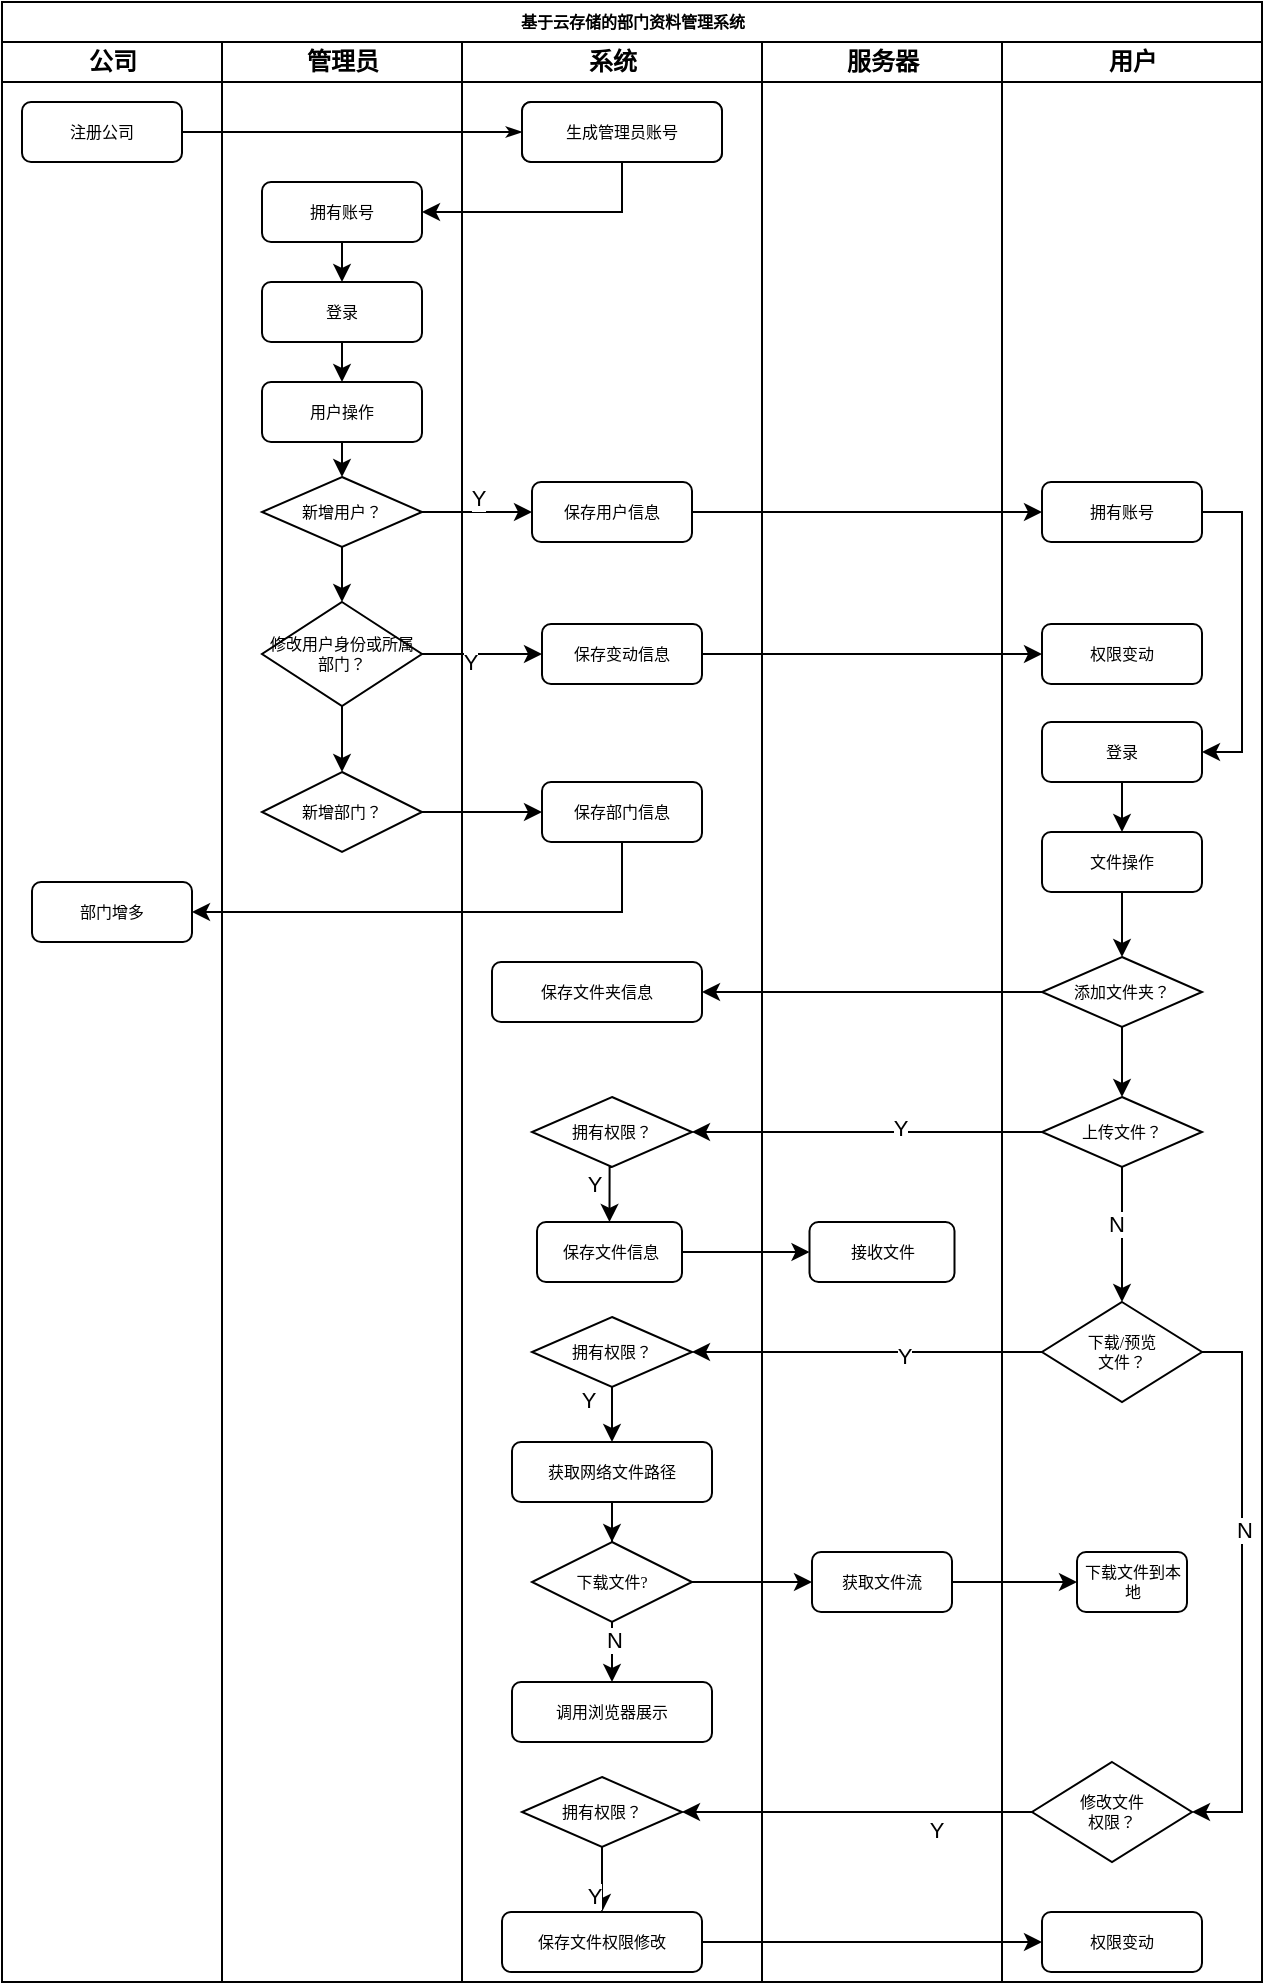 <mxfile version="17.4.3" type="github">
  <diagram id="MwH7AxF10co7rePG-p0v" name="Page-1">
    <mxGraphModel dx="1108" dy="482" grid="1" gridSize="10" guides="1" tooltips="1" connect="1" arrows="1" fold="1" page="1" pageScale="1" pageWidth="827" pageHeight="1169" math="0" shadow="0">
      <root>
        <mxCell id="0" />
        <mxCell id="1" parent="0" />
        <mxCell id="QhMjh_QUyzYKgV88yiCY-1" value="基于云存储的部门资料管理系统" style="swimlane;html=1;childLayout=stackLayout;startSize=20;rounded=0;shadow=0;labelBackgroundColor=none;strokeWidth=1;fontFamily=Verdana;fontSize=8;align=center;" vertex="1" parent="1">
          <mxGeometry x="70" y="40" width="630" height="990" as="geometry" />
        </mxCell>
        <mxCell id="QhMjh_QUyzYKgV88yiCY-2" value="公司" style="swimlane;html=1;startSize=20;" vertex="1" parent="QhMjh_QUyzYKgV88yiCY-1">
          <mxGeometry y="20" width="110" height="970" as="geometry" />
        </mxCell>
        <mxCell id="QhMjh_QUyzYKgV88yiCY-3" value="注册公司" style="rounded=1;whiteSpace=wrap;html=1;shadow=0;labelBackgroundColor=none;strokeWidth=1;fontFamily=Verdana;fontSize=8;align=center;" vertex="1" parent="QhMjh_QUyzYKgV88yiCY-2">
          <mxGeometry x="10" y="30" width="80" height="30" as="geometry" />
        </mxCell>
        <mxCell id="QhMjh_QUyzYKgV88yiCY-4" value="部门增多" style="rounded=1;whiteSpace=wrap;html=1;shadow=0;labelBackgroundColor=none;strokeWidth=1;fontFamily=Verdana;fontSize=8;align=center;" vertex="1" parent="QhMjh_QUyzYKgV88yiCY-2">
          <mxGeometry x="15" y="420" width="80" height="30" as="geometry" />
        </mxCell>
        <mxCell id="QhMjh_QUyzYKgV88yiCY-5" style="edgeStyle=orthogonalEdgeStyle;rounded=1;html=1;labelBackgroundColor=none;startArrow=none;startFill=0;startSize=5;endArrow=classicThin;endFill=1;endSize=5;jettySize=auto;orthogonalLoop=1;strokeWidth=1;fontFamily=Verdana;fontSize=8" edge="1" parent="QhMjh_QUyzYKgV88yiCY-1" source="QhMjh_QUyzYKgV88yiCY-3" target="QhMjh_QUyzYKgV88yiCY-22">
          <mxGeometry relative="1" as="geometry" />
        </mxCell>
        <mxCell id="QhMjh_QUyzYKgV88yiCY-6" value="管理员" style="swimlane;html=1;startSize=20;" vertex="1" parent="QhMjh_QUyzYKgV88yiCY-1">
          <mxGeometry x="110" y="20" width="120" height="970" as="geometry" />
        </mxCell>
        <mxCell id="QhMjh_QUyzYKgV88yiCY-7" style="edgeStyle=orthogonalEdgeStyle;rounded=0;orthogonalLoop=1;jettySize=auto;html=1;exitX=0.5;exitY=1;exitDx=0;exitDy=0;entryX=0.5;entryY=0;entryDx=0;entryDy=0;" edge="1" parent="QhMjh_QUyzYKgV88yiCY-6" source="QhMjh_QUyzYKgV88yiCY-8" target="QhMjh_QUyzYKgV88yiCY-12">
          <mxGeometry relative="1" as="geometry" />
        </mxCell>
        <mxCell id="QhMjh_QUyzYKgV88yiCY-8" value="拥有账号" style="rounded=1;whiteSpace=wrap;html=1;shadow=0;labelBackgroundColor=none;strokeWidth=1;fontFamily=Verdana;fontSize=8;align=center;" vertex="1" parent="QhMjh_QUyzYKgV88yiCY-6">
          <mxGeometry x="20" y="70" width="80" height="30" as="geometry" />
        </mxCell>
        <mxCell id="QhMjh_QUyzYKgV88yiCY-9" style="edgeStyle=orthogonalEdgeStyle;rounded=0;orthogonalLoop=1;jettySize=auto;html=1;exitX=0.5;exitY=1;exitDx=0;exitDy=0;entryX=0.5;entryY=0;entryDx=0;entryDy=0;" edge="1" parent="QhMjh_QUyzYKgV88yiCY-6" source="QhMjh_QUyzYKgV88yiCY-10" target="QhMjh_QUyzYKgV88yiCY-14">
          <mxGeometry relative="1" as="geometry" />
        </mxCell>
        <mxCell id="QhMjh_QUyzYKgV88yiCY-10" value="用户操作" style="rounded=1;whiteSpace=wrap;html=1;shadow=0;labelBackgroundColor=none;strokeWidth=1;fontFamily=Verdana;fontSize=8;align=center;" vertex="1" parent="QhMjh_QUyzYKgV88yiCY-6">
          <mxGeometry x="20" y="170" width="80" height="30" as="geometry" />
        </mxCell>
        <mxCell id="QhMjh_QUyzYKgV88yiCY-11" style="edgeStyle=orthogonalEdgeStyle;rounded=0;orthogonalLoop=1;jettySize=auto;html=1;exitX=0.5;exitY=1;exitDx=0;exitDy=0;entryX=0.5;entryY=0;entryDx=0;entryDy=0;" edge="1" parent="QhMjh_QUyzYKgV88yiCY-6" source="QhMjh_QUyzYKgV88yiCY-12" target="QhMjh_QUyzYKgV88yiCY-10">
          <mxGeometry relative="1" as="geometry" />
        </mxCell>
        <mxCell id="QhMjh_QUyzYKgV88yiCY-12" value="登录" style="rounded=1;whiteSpace=wrap;html=1;shadow=0;labelBackgroundColor=none;strokeWidth=1;fontFamily=Verdana;fontSize=8;align=center;" vertex="1" parent="QhMjh_QUyzYKgV88yiCY-6">
          <mxGeometry x="20" y="120" width="80" height="30" as="geometry" />
        </mxCell>
        <mxCell id="QhMjh_QUyzYKgV88yiCY-13" style="edgeStyle=orthogonalEdgeStyle;rounded=0;orthogonalLoop=1;jettySize=auto;html=1;exitX=0.5;exitY=1;exitDx=0;exitDy=0;entryX=0.5;entryY=0;entryDx=0;entryDy=0;" edge="1" parent="QhMjh_QUyzYKgV88yiCY-6" source="QhMjh_QUyzYKgV88yiCY-14" target="QhMjh_QUyzYKgV88yiCY-16">
          <mxGeometry relative="1" as="geometry" />
        </mxCell>
        <mxCell id="QhMjh_QUyzYKgV88yiCY-14" value="新增用户？" style="rhombus;whiteSpace=wrap;html=1;rounded=0;shadow=0;labelBackgroundColor=none;strokeWidth=1;fontFamily=Verdana;fontSize=8;align=center;" vertex="1" parent="QhMjh_QUyzYKgV88yiCY-6">
          <mxGeometry x="20" y="217.5" width="80" height="35" as="geometry" />
        </mxCell>
        <mxCell id="QhMjh_QUyzYKgV88yiCY-15" style="edgeStyle=orthogonalEdgeStyle;rounded=0;orthogonalLoop=1;jettySize=auto;html=1;" edge="1" parent="QhMjh_QUyzYKgV88yiCY-6" source="QhMjh_QUyzYKgV88yiCY-16" target="QhMjh_QUyzYKgV88yiCY-17">
          <mxGeometry relative="1" as="geometry" />
        </mxCell>
        <mxCell id="QhMjh_QUyzYKgV88yiCY-16" value="修改用户身份或所属部门？" style="rhombus;whiteSpace=wrap;html=1;rounded=0;shadow=0;labelBackgroundColor=none;strokeWidth=1;fontFamily=Verdana;fontSize=8;align=center;" vertex="1" parent="QhMjh_QUyzYKgV88yiCY-6">
          <mxGeometry x="20" y="280" width="80" height="52" as="geometry" />
        </mxCell>
        <mxCell id="QhMjh_QUyzYKgV88yiCY-17" value="新增部门？" style="rhombus;whiteSpace=wrap;html=1;rounded=0;shadow=0;labelBackgroundColor=none;strokeWidth=1;fontFamily=Verdana;fontSize=8;align=center;" vertex="1" parent="QhMjh_QUyzYKgV88yiCY-6">
          <mxGeometry x="20" y="365" width="80" height="40" as="geometry" />
        </mxCell>
        <mxCell id="QhMjh_QUyzYKgV88yiCY-18" style="edgeStyle=orthogonalEdgeStyle;rounded=0;orthogonalLoop=1;jettySize=auto;html=1;entryX=0;entryY=0.5;entryDx=0;entryDy=0;exitX=1;exitY=0.5;exitDx=0;exitDy=0;" edge="1" parent="QhMjh_QUyzYKgV88yiCY-1" source="QhMjh_QUyzYKgV88yiCY-16" target="QhMjh_QUyzYKgV88yiCY-34">
          <mxGeometry relative="1" as="geometry">
            <mxPoint x="210" y="305" as="sourcePoint" />
          </mxGeometry>
        </mxCell>
        <mxCell id="QhMjh_QUyzYKgV88yiCY-19" style="edgeStyle=orthogonalEdgeStyle;rounded=0;orthogonalLoop=1;jettySize=auto;html=1;entryX=0;entryY=0.5;entryDx=0;entryDy=0;" edge="1" parent="QhMjh_QUyzYKgV88yiCY-1" source="QhMjh_QUyzYKgV88yiCY-34" target="QhMjh_QUyzYKgV88yiCY-58">
          <mxGeometry relative="1" as="geometry">
            <mxPoint x="690" y="275" as="targetPoint" />
          </mxGeometry>
        </mxCell>
        <mxCell id="QhMjh_QUyzYKgV88yiCY-20" style="edgeStyle=orthogonalEdgeStyle;rounded=0;orthogonalLoop=1;jettySize=auto;html=1;exitX=1;exitY=0.5;exitDx=0;exitDy=0;" edge="1" parent="QhMjh_QUyzYKgV88yiCY-1" source="QhMjh_QUyzYKgV88yiCY-14" target="QhMjh_QUyzYKgV88yiCY-33">
          <mxGeometry relative="1" as="geometry" />
        </mxCell>
        <mxCell id="QhMjh_QUyzYKgV88yiCY-21" value="系统" style="swimlane;html=1;startSize=20;" vertex="1" parent="QhMjh_QUyzYKgV88yiCY-1">
          <mxGeometry x="230" y="20" width="150" height="970" as="geometry" />
        </mxCell>
        <mxCell id="QhMjh_QUyzYKgV88yiCY-22" value="生成管理员账号" style="rounded=1;whiteSpace=wrap;html=1;shadow=0;labelBackgroundColor=none;strokeWidth=1;fontFamily=Verdana;fontSize=8;align=center;" vertex="1" parent="QhMjh_QUyzYKgV88yiCY-21">
          <mxGeometry x="30" y="30" width="100" height="30" as="geometry" />
        </mxCell>
        <mxCell id="QhMjh_QUyzYKgV88yiCY-23" value="系统" style="swimlane;html=1;startSize=20;" vertex="1" parent="QhMjh_QUyzYKgV88yiCY-21">
          <mxGeometry width="150" height="970" as="geometry" />
        </mxCell>
        <mxCell id="QhMjh_QUyzYKgV88yiCY-24" value="生成管理员账号" style="rounded=1;whiteSpace=wrap;html=1;shadow=0;labelBackgroundColor=none;strokeWidth=1;fontFamily=Verdana;fontSize=8;align=center;" vertex="1" parent="QhMjh_QUyzYKgV88yiCY-23">
          <mxGeometry x="30" y="30" width="100" height="30" as="geometry" />
        </mxCell>
        <mxCell id="QhMjh_QUyzYKgV88yiCY-25" style="edgeStyle=orthogonalEdgeStyle;rounded=0;orthogonalLoop=1;jettySize=auto;html=1;entryX=0.5;entryY=0;entryDx=0;entryDy=0;" edge="1" parent="QhMjh_QUyzYKgV88yiCY-23" target="QhMjh_QUyzYKgV88yiCY-27">
          <mxGeometry relative="1" as="geometry">
            <mxPoint x="75" y="787.5" as="sourcePoint" />
          </mxGeometry>
        </mxCell>
        <mxCell id="QhMjh_QUyzYKgV88yiCY-26" value="N" style="edgeLabel;html=1;align=center;verticalAlign=middle;resizable=0;points=[];" vertex="1" connectable="0" parent="QhMjh_QUyzYKgV88yiCY-25">
          <mxGeometry x="-0.309" y="1" relative="1" as="geometry">
            <mxPoint as="offset" />
          </mxGeometry>
        </mxCell>
        <mxCell id="QhMjh_QUyzYKgV88yiCY-27" value="调用浏览器展示" style="rounded=1;whiteSpace=wrap;html=1;shadow=0;labelBackgroundColor=none;strokeWidth=1;fontFamily=Verdana;fontSize=8;align=center;" vertex="1" parent="QhMjh_QUyzYKgV88yiCY-23">
          <mxGeometry x="25" y="820" width="100" height="30" as="geometry" />
        </mxCell>
        <mxCell id="QhMjh_QUyzYKgV88yiCY-28" value="保存文件权限修改" style="rounded=1;whiteSpace=wrap;html=1;shadow=0;labelBackgroundColor=none;strokeWidth=1;fontFamily=Verdana;fontSize=8;align=center;" vertex="1" parent="QhMjh_QUyzYKgV88yiCY-23">
          <mxGeometry x="20" y="935" width="100" height="30" as="geometry" />
        </mxCell>
        <mxCell id="QhMjh_QUyzYKgV88yiCY-29" value="保存文件夹信息" style="rounded=1;whiteSpace=wrap;html=1;shadow=0;labelBackgroundColor=none;strokeWidth=1;fontFamily=Verdana;fontSize=8;align=center;" vertex="1" parent="QhMjh_QUyzYKgV88yiCY-23">
          <mxGeometry x="15" y="460" width="105" height="30" as="geometry" />
        </mxCell>
        <mxCell id="QhMjh_QUyzYKgV88yiCY-30" value="获取网络文件路径" style="rounded=1;whiteSpace=wrap;html=1;shadow=0;labelBackgroundColor=none;strokeWidth=1;fontFamily=Verdana;fontSize=8;align=center;" vertex="1" parent="QhMjh_QUyzYKgV88yiCY-23">
          <mxGeometry x="25" y="700" width="100" height="30" as="geometry" />
        </mxCell>
        <mxCell id="QhMjh_QUyzYKgV88yiCY-31" value="下载文件?" style="rhombus;whiteSpace=wrap;html=1;rounded=0;shadow=0;labelBackgroundColor=none;strokeWidth=1;fontFamily=Verdana;fontSize=8;align=center;" vertex="1" parent="QhMjh_QUyzYKgV88yiCY-23">
          <mxGeometry x="35" y="750" width="80" height="40" as="geometry" />
        </mxCell>
        <mxCell id="QhMjh_QUyzYKgV88yiCY-32" style="edgeStyle=orthogonalEdgeStyle;rounded=0;orthogonalLoop=1;jettySize=auto;html=1;" edge="1" parent="QhMjh_QUyzYKgV88yiCY-23" source="QhMjh_QUyzYKgV88yiCY-30" target="QhMjh_QUyzYKgV88yiCY-31">
          <mxGeometry relative="1" as="geometry" />
        </mxCell>
        <mxCell id="QhMjh_QUyzYKgV88yiCY-33" value="保存用户信息" style="rounded=1;whiteSpace=wrap;html=1;shadow=0;labelBackgroundColor=none;strokeWidth=1;fontFamily=Verdana;fontSize=8;align=center;" vertex="1" parent="QhMjh_QUyzYKgV88yiCY-23">
          <mxGeometry x="35" y="220" width="80" height="30" as="geometry" />
        </mxCell>
        <mxCell id="QhMjh_QUyzYKgV88yiCY-34" value="保存变动信息" style="rounded=1;whiteSpace=wrap;html=1;shadow=0;labelBackgroundColor=none;strokeWidth=1;fontFamily=Verdana;fontSize=8;align=center;" vertex="1" parent="QhMjh_QUyzYKgV88yiCY-23">
          <mxGeometry x="40" y="291" width="80" height="30" as="geometry" />
        </mxCell>
        <mxCell id="QhMjh_QUyzYKgV88yiCY-35" value="保存部门信息" style="rounded=1;whiteSpace=wrap;html=1;shadow=0;labelBackgroundColor=none;strokeWidth=1;fontFamily=Verdana;fontSize=8;align=center;" vertex="1" parent="QhMjh_QUyzYKgV88yiCY-23">
          <mxGeometry x="40" y="370" width="80" height="30" as="geometry" />
        </mxCell>
        <mxCell id="QhMjh_QUyzYKgV88yiCY-36" style="edgeStyle=orthogonalEdgeStyle;rounded=0;orthogonalLoop=1;jettySize=auto;html=1;exitX=0.5;exitY=1;exitDx=0;exitDy=0;entryX=0.5;entryY=0;entryDx=0;entryDy=0;" edge="1" parent="QhMjh_QUyzYKgV88yiCY-23" source="QhMjh_QUyzYKgV88yiCY-37" target="QhMjh_QUyzYKgV88yiCY-38">
          <mxGeometry relative="1" as="geometry" />
        </mxCell>
        <mxCell id="QhMjh_QUyzYKgV88yiCY-37" value="拥有权限？" style="rhombus;whiteSpace=wrap;html=1;rounded=0;shadow=0;labelBackgroundColor=none;strokeWidth=1;fontFamily=Verdana;fontSize=8;align=center;" vertex="1" parent="QhMjh_QUyzYKgV88yiCY-23">
          <mxGeometry x="35" y="527.5" width="80" height="35" as="geometry" />
        </mxCell>
        <mxCell id="QhMjh_QUyzYKgV88yiCY-38" value="保存文件信息" style="rounded=1;whiteSpace=wrap;html=1;shadow=0;labelBackgroundColor=none;strokeWidth=1;fontFamily=Verdana;fontSize=8;align=center;" vertex="1" parent="QhMjh_QUyzYKgV88yiCY-23">
          <mxGeometry x="37.5" y="590" width="72.5" height="30" as="geometry" />
        </mxCell>
        <mxCell id="QhMjh_QUyzYKgV88yiCY-39" style="edgeStyle=orthogonalEdgeStyle;rounded=0;orthogonalLoop=1;jettySize=auto;html=1;exitX=0.5;exitY=1;exitDx=0;exitDy=0;" edge="1" parent="QhMjh_QUyzYKgV88yiCY-23" source="QhMjh_QUyzYKgV88yiCY-40" target="QhMjh_QUyzYKgV88yiCY-30">
          <mxGeometry relative="1" as="geometry" />
        </mxCell>
        <mxCell id="QhMjh_QUyzYKgV88yiCY-40" value="拥有权限？" style="rhombus;whiteSpace=wrap;html=1;rounded=0;shadow=0;labelBackgroundColor=none;strokeWidth=1;fontFamily=Verdana;fontSize=8;align=center;" vertex="1" parent="QhMjh_QUyzYKgV88yiCY-23">
          <mxGeometry x="35" y="637.5" width="80" height="35" as="geometry" />
        </mxCell>
        <mxCell id="QhMjh_QUyzYKgV88yiCY-41" value="Y" style="edgeLabel;html=1;align=center;verticalAlign=middle;resizable=0;points=[];" vertex="1" connectable="0" parent="QhMjh_QUyzYKgV88yiCY-23">
          <mxGeometry x="220" y="553" as="geometry">
            <mxPoint x="-157" y="126" as="offset" />
          </mxGeometry>
        </mxCell>
        <mxCell id="QhMjh_QUyzYKgV88yiCY-42" style="edgeStyle=orthogonalEdgeStyle;rounded=0;orthogonalLoop=1;jettySize=auto;html=1;" edge="1" parent="QhMjh_QUyzYKgV88yiCY-23" source="QhMjh_QUyzYKgV88yiCY-43" target="QhMjh_QUyzYKgV88yiCY-28">
          <mxGeometry relative="1" as="geometry" />
        </mxCell>
        <mxCell id="QhMjh_QUyzYKgV88yiCY-43" value="拥有权限？" style="rhombus;whiteSpace=wrap;html=1;rounded=0;shadow=0;labelBackgroundColor=none;strokeWidth=1;fontFamily=Verdana;fontSize=8;align=center;" vertex="1" parent="QhMjh_QUyzYKgV88yiCY-23">
          <mxGeometry x="30" y="867.5" width="80" height="35" as="geometry" />
        </mxCell>
        <mxCell id="QhMjh_QUyzYKgV88yiCY-44" value="Y" style="edgeLabel;html=1;align=center;verticalAlign=middle;resizable=0;points=[];" vertex="1" connectable="0" parent="QhMjh_QUyzYKgV88yiCY-23">
          <mxGeometry x="200" y="760" as="geometry">
            <mxPoint x="-134" y="167" as="offset" />
          </mxGeometry>
        </mxCell>
        <mxCell id="QhMjh_QUyzYKgV88yiCY-45" value="服务器" style="swimlane;html=1;startSize=20;" vertex="1" parent="QhMjh_QUyzYKgV88yiCY-1">
          <mxGeometry x="380" y="20" width="120" height="970" as="geometry" />
        </mxCell>
        <mxCell id="QhMjh_QUyzYKgV88yiCY-46" value="获取文件流" style="rounded=1;whiteSpace=wrap;html=1;shadow=0;labelBackgroundColor=none;strokeWidth=1;fontFamily=Verdana;fontSize=8;align=center;" vertex="1" parent="QhMjh_QUyzYKgV88yiCY-45">
          <mxGeometry x="25" y="755" width="70" height="30" as="geometry" />
        </mxCell>
        <mxCell id="QhMjh_QUyzYKgV88yiCY-47" value="接收文件" style="rounded=1;whiteSpace=wrap;html=1;shadow=0;labelBackgroundColor=none;strokeWidth=1;fontFamily=Verdana;fontSize=8;align=center;" vertex="1" parent="QhMjh_QUyzYKgV88yiCY-45">
          <mxGeometry x="23.75" y="590" width="72.5" height="30" as="geometry" />
        </mxCell>
        <mxCell id="QhMjh_QUyzYKgV88yiCY-48" style="edgeStyle=orthogonalEdgeStyle;rounded=0;orthogonalLoop=1;jettySize=auto;html=1;exitX=1;exitY=0.5;exitDx=0;exitDy=0;" edge="1" parent="QhMjh_QUyzYKgV88yiCY-1" source="QhMjh_QUyzYKgV88yiCY-31" target="QhMjh_QUyzYKgV88yiCY-46">
          <mxGeometry relative="1" as="geometry">
            <mxPoint x="340" y="783" as="sourcePoint" />
          </mxGeometry>
        </mxCell>
        <mxCell id="QhMjh_QUyzYKgV88yiCY-49" style="edgeStyle=orthogonalEdgeStyle;rounded=0;orthogonalLoop=1;jettySize=auto;html=1;entryX=0;entryY=0.5;entryDx=0;entryDy=0;" edge="1" parent="QhMjh_QUyzYKgV88yiCY-1" source="QhMjh_QUyzYKgV88yiCY-46" target="QhMjh_QUyzYKgV88yiCY-66">
          <mxGeometry relative="1" as="geometry" />
        </mxCell>
        <mxCell id="QhMjh_QUyzYKgV88yiCY-50" style="edgeStyle=orthogonalEdgeStyle;rounded=0;orthogonalLoop=1;jettySize=auto;html=1;entryX=1;entryY=0.5;entryDx=0;entryDy=0;startArrow=none;" edge="1" parent="QhMjh_QUyzYKgV88yiCY-1" source="QhMjh_QUyzYKgV88yiCY-69" target="QhMjh_QUyzYKgV88yiCY-40">
          <mxGeometry relative="1" as="geometry">
            <mxPoint x="675" y="702.5" as="sourcePoint" />
          </mxGeometry>
        </mxCell>
        <mxCell id="QhMjh_QUyzYKgV88yiCY-51" value="Y" style="edgeLabel;html=1;align=center;verticalAlign=middle;resizable=0;points=[];" vertex="1" connectable="0" parent="QhMjh_QUyzYKgV88yiCY-50">
          <mxGeometry x="-0.212" y="2" relative="1" as="geometry">
            <mxPoint as="offset" />
          </mxGeometry>
        </mxCell>
        <mxCell id="QhMjh_QUyzYKgV88yiCY-52" style="edgeStyle=orthogonalEdgeStyle;rounded=0;orthogonalLoop=1;jettySize=auto;html=1;exitX=0;exitY=0.5;exitDx=0;exitDy=0;entryX=1;entryY=0.5;entryDx=0;entryDy=0;" edge="1" parent="QhMjh_QUyzYKgV88yiCY-1" source="QhMjh_QUyzYKgV88yiCY-65" target="QhMjh_QUyzYKgV88yiCY-37">
          <mxGeometry relative="1" as="geometry">
            <mxPoint x="340" y="565" as="targetPoint" />
          </mxGeometry>
        </mxCell>
        <mxCell id="QhMjh_QUyzYKgV88yiCY-53" value="Y" style="edgeLabel;html=1;align=center;verticalAlign=middle;resizable=0;points=[];" vertex="1" connectable="0" parent="QhMjh_QUyzYKgV88yiCY-52">
          <mxGeometry x="-0.189" y="-2" relative="1" as="geometry">
            <mxPoint as="offset" />
          </mxGeometry>
        </mxCell>
        <mxCell id="QhMjh_QUyzYKgV88yiCY-54" style="edgeStyle=orthogonalEdgeStyle;rounded=0;orthogonalLoop=1;jettySize=auto;html=1;exitX=0;exitY=0.5;exitDx=0;exitDy=0;" edge="1" parent="QhMjh_QUyzYKgV88yiCY-1" source="QhMjh_QUyzYKgV88yiCY-73" target="QhMjh_QUyzYKgV88yiCY-29">
          <mxGeometry relative="1" as="geometry" />
        </mxCell>
        <mxCell id="QhMjh_QUyzYKgV88yiCY-55" value="用户" style="swimlane;html=1;startSize=20;" vertex="1" parent="QhMjh_QUyzYKgV88yiCY-1">
          <mxGeometry x="500" y="20" width="130" height="970" as="geometry" />
        </mxCell>
        <mxCell id="QhMjh_QUyzYKgV88yiCY-56" style="edgeStyle=orthogonalEdgeStyle;rounded=0;orthogonalLoop=1;jettySize=auto;html=1;entryX=1;entryY=0.5;entryDx=0;entryDy=0;exitX=1;exitY=0.5;exitDx=0;exitDy=0;" edge="1" parent="QhMjh_QUyzYKgV88yiCY-55" source="QhMjh_QUyzYKgV88yiCY-57" target="QhMjh_QUyzYKgV88yiCY-60">
          <mxGeometry relative="1" as="geometry" />
        </mxCell>
        <mxCell id="QhMjh_QUyzYKgV88yiCY-57" value="拥有账号" style="rounded=1;whiteSpace=wrap;html=1;shadow=0;labelBackgroundColor=none;strokeWidth=1;fontFamily=Verdana;fontSize=8;align=center;" vertex="1" parent="QhMjh_QUyzYKgV88yiCY-55">
          <mxGeometry x="20" y="220" width="80" height="30" as="geometry" />
        </mxCell>
        <mxCell id="QhMjh_QUyzYKgV88yiCY-58" value="权限变动" style="rounded=1;whiteSpace=wrap;html=1;shadow=0;labelBackgroundColor=none;strokeWidth=1;fontFamily=Verdana;fontSize=8;align=center;" vertex="1" parent="QhMjh_QUyzYKgV88yiCY-55">
          <mxGeometry x="20" y="291" width="80" height="30" as="geometry" />
        </mxCell>
        <mxCell id="QhMjh_QUyzYKgV88yiCY-59" style="edgeStyle=orthogonalEdgeStyle;rounded=0;orthogonalLoop=1;jettySize=auto;html=1;exitX=0.5;exitY=1;exitDx=0;exitDy=0;entryX=0.5;entryY=0;entryDx=0;entryDy=0;" edge="1" parent="QhMjh_QUyzYKgV88yiCY-55" source="QhMjh_QUyzYKgV88yiCY-60" target="QhMjh_QUyzYKgV88yiCY-62">
          <mxGeometry relative="1" as="geometry" />
        </mxCell>
        <mxCell id="QhMjh_QUyzYKgV88yiCY-60" value="登录" style="rounded=1;whiteSpace=wrap;html=1;shadow=0;labelBackgroundColor=none;strokeWidth=1;fontFamily=Verdana;fontSize=8;align=center;" vertex="1" parent="QhMjh_QUyzYKgV88yiCY-55">
          <mxGeometry x="20" y="340" width="80" height="30" as="geometry" />
        </mxCell>
        <mxCell id="QhMjh_QUyzYKgV88yiCY-61" value="" style="edgeStyle=orthogonalEdgeStyle;rounded=0;orthogonalLoop=1;jettySize=auto;html=1;" edge="1" parent="QhMjh_QUyzYKgV88yiCY-55" source="QhMjh_QUyzYKgV88yiCY-62" target="QhMjh_QUyzYKgV88yiCY-73">
          <mxGeometry relative="1" as="geometry" />
        </mxCell>
        <mxCell id="QhMjh_QUyzYKgV88yiCY-62" value="文件操作" style="rounded=1;whiteSpace=wrap;html=1;shadow=0;labelBackgroundColor=none;strokeWidth=1;fontFamily=Verdana;fontSize=8;align=center;" vertex="1" parent="QhMjh_QUyzYKgV88yiCY-55">
          <mxGeometry x="20" y="395" width="80" height="30" as="geometry" />
        </mxCell>
        <mxCell id="QhMjh_QUyzYKgV88yiCY-63" style="edgeStyle=orthogonalEdgeStyle;rounded=0;orthogonalLoop=1;jettySize=auto;html=1;" edge="1" parent="QhMjh_QUyzYKgV88yiCY-55" source="QhMjh_QUyzYKgV88yiCY-65" target="QhMjh_QUyzYKgV88yiCY-69">
          <mxGeometry relative="1" as="geometry" />
        </mxCell>
        <mxCell id="QhMjh_QUyzYKgV88yiCY-64" value="N" style="edgeLabel;html=1;align=center;verticalAlign=middle;resizable=0;points=[];" vertex="1" connectable="0" parent="QhMjh_QUyzYKgV88yiCY-63">
          <mxGeometry x="-0.18" y="-3" relative="1" as="geometry">
            <mxPoint y="1" as="offset" />
          </mxGeometry>
        </mxCell>
        <mxCell id="QhMjh_QUyzYKgV88yiCY-65" value="上传文件？" style="rhombus;whiteSpace=wrap;html=1;rounded=0;shadow=0;labelBackgroundColor=none;strokeWidth=1;fontFamily=Verdana;fontSize=8;align=center;" vertex="1" parent="QhMjh_QUyzYKgV88yiCY-55">
          <mxGeometry x="20" y="527.5" width="80" height="35" as="geometry" />
        </mxCell>
        <mxCell id="QhMjh_QUyzYKgV88yiCY-66" value="下载文件到本地" style="rounded=1;whiteSpace=wrap;html=1;shadow=0;labelBackgroundColor=none;strokeWidth=1;fontFamily=Verdana;fontSize=8;align=center;" vertex="1" parent="QhMjh_QUyzYKgV88yiCY-55">
          <mxGeometry x="37.5" y="755" width="55" height="30" as="geometry" />
        </mxCell>
        <mxCell id="QhMjh_QUyzYKgV88yiCY-67" style="edgeStyle=orthogonalEdgeStyle;rounded=0;orthogonalLoop=1;jettySize=auto;html=1;exitX=1;exitY=0.5;exitDx=0;exitDy=0;entryX=1;entryY=0.5;entryDx=0;entryDy=0;" edge="1" parent="QhMjh_QUyzYKgV88yiCY-55" source="QhMjh_QUyzYKgV88yiCY-69" target="QhMjh_QUyzYKgV88yiCY-70">
          <mxGeometry relative="1" as="geometry" />
        </mxCell>
        <mxCell id="QhMjh_QUyzYKgV88yiCY-68" value="N" style="edgeLabel;html=1;align=center;verticalAlign=middle;resizable=0;points=[];" vertex="1" connectable="0" parent="QhMjh_QUyzYKgV88yiCY-67">
          <mxGeometry x="-0.21" y="1" relative="1" as="geometry">
            <mxPoint as="offset" />
          </mxGeometry>
        </mxCell>
        <mxCell id="QhMjh_QUyzYKgV88yiCY-69" value="下载/预览&lt;br&gt;文件？" style="rhombus;whiteSpace=wrap;html=1;rounded=0;shadow=0;labelBackgroundColor=none;strokeWidth=1;fontFamily=Verdana;fontSize=8;align=center;" vertex="1" parent="QhMjh_QUyzYKgV88yiCY-55">
          <mxGeometry x="20" y="630" width="80" height="50" as="geometry" />
        </mxCell>
        <mxCell id="QhMjh_QUyzYKgV88yiCY-70" value="修改文件&lt;br&gt;权限？" style="rhombus;whiteSpace=wrap;html=1;rounded=0;shadow=0;labelBackgroundColor=none;strokeWidth=1;fontFamily=Verdana;fontSize=8;align=center;" vertex="1" parent="QhMjh_QUyzYKgV88yiCY-55">
          <mxGeometry x="15" y="860" width="80" height="50" as="geometry" />
        </mxCell>
        <mxCell id="QhMjh_QUyzYKgV88yiCY-71" value="权限变动" style="rounded=1;whiteSpace=wrap;html=1;shadow=0;labelBackgroundColor=none;strokeWidth=1;fontFamily=Verdana;fontSize=8;align=center;" vertex="1" parent="QhMjh_QUyzYKgV88yiCY-55">
          <mxGeometry x="20" y="935" width="80" height="30" as="geometry" />
        </mxCell>
        <mxCell id="QhMjh_QUyzYKgV88yiCY-72" style="edgeStyle=orthogonalEdgeStyle;rounded=0;orthogonalLoop=1;jettySize=auto;html=1;exitX=0.5;exitY=1;exitDx=0;exitDy=0;entryX=0.5;entryY=0;entryDx=0;entryDy=0;" edge="1" parent="QhMjh_QUyzYKgV88yiCY-55" source="QhMjh_QUyzYKgV88yiCY-73" target="QhMjh_QUyzYKgV88yiCY-65">
          <mxGeometry relative="1" as="geometry" />
        </mxCell>
        <mxCell id="QhMjh_QUyzYKgV88yiCY-73" value="添加文件夹？" style="rhombus;whiteSpace=wrap;html=1;rounded=0;shadow=0;labelBackgroundColor=none;strokeWidth=1;fontFamily=Verdana;fontSize=8;align=center;" vertex="1" parent="QhMjh_QUyzYKgV88yiCY-55">
          <mxGeometry x="20" y="457.5" width="80" height="35" as="geometry" />
        </mxCell>
        <mxCell id="QhMjh_QUyzYKgV88yiCY-74" style="edgeStyle=orthogonalEdgeStyle;rounded=0;orthogonalLoop=1;jettySize=auto;html=1;entryX=0;entryY=0.5;entryDx=0;entryDy=0;" edge="1" parent="QhMjh_QUyzYKgV88yiCY-1" source="QhMjh_QUyzYKgV88yiCY-33" target="QhMjh_QUyzYKgV88yiCY-57">
          <mxGeometry relative="1" as="geometry" />
        </mxCell>
        <mxCell id="QhMjh_QUyzYKgV88yiCY-75" style="edgeStyle=orthogonalEdgeStyle;rounded=0;orthogonalLoop=1;jettySize=auto;html=1;exitX=0.5;exitY=1;exitDx=0;exitDy=0;entryX=1;entryY=0.5;entryDx=0;entryDy=0;" edge="1" parent="QhMjh_QUyzYKgV88yiCY-1" source="QhMjh_QUyzYKgV88yiCY-24" target="QhMjh_QUyzYKgV88yiCY-8">
          <mxGeometry relative="1" as="geometry" />
        </mxCell>
        <mxCell id="QhMjh_QUyzYKgV88yiCY-76" style="edgeStyle=orthogonalEdgeStyle;rounded=0;orthogonalLoop=1;jettySize=auto;html=1;" edge="1" parent="QhMjh_QUyzYKgV88yiCY-1" source="QhMjh_QUyzYKgV88yiCY-17" target="QhMjh_QUyzYKgV88yiCY-35">
          <mxGeometry relative="1" as="geometry" />
        </mxCell>
        <mxCell id="QhMjh_QUyzYKgV88yiCY-77" style="edgeStyle=orthogonalEdgeStyle;rounded=0;orthogonalLoop=1;jettySize=auto;html=1;entryX=1;entryY=0.5;entryDx=0;entryDy=0;" edge="1" parent="QhMjh_QUyzYKgV88yiCY-1" source="QhMjh_QUyzYKgV88yiCY-35" target="QhMjh_QUyzYKgV88yiCY-4">
          <mxGeometry relative="1" as="geometry">
            <Array as="points">
              <mxPoint x="310" y="455" />
            </Array>
          </mxGeometry>
        </mxCell>
        <mxCell id="QhMjh_QUyzYKgV88yiCY-78" style="edgeStyle=orthogonalEdgeStyle;rounded=0;orthogonalLoop=1;jettySize=auto;html=1;entryX=0;entryY=0.5;entryDx=0;entryDy=0;" edge="1" parent="QhMjh_QUyzYKgV88yiCY-1" source="QhMjh_QUyzYKgV88yiCY-38" target="QhMjh_QUyzYKgV88yiCY-47">
          <mxGeometry relative="1" as="geometry" />
        </mxCell>
        <mxCell id="QhMjh_QUyzYKgV88yiCY-79" style="edgeStyle=orthogonalEdgeStyle;rounded=0;orthogonalLoop=1;jettySize=auto;html=1;entryX=1;entryY=0.5;entryDx=0;entryDy=0;" edge="1" parent="QhMjh_QUyzYKgV88yiCY-1" source="QhMjh_QUyzYKgV88yiCY-70" target="QhMjh_QUyzYKgV88yiCY-43">
          <mxGeometry relative="1" as="geometry" />
        </mxCell>
        <mxCell id="QhMjh_QUyzYKgV88yiCY-80" style="edgeStyle=orthogonalEdgeStyle;rounded=0;orthogonalLoop=1;jettySize=auto;html=1;entryX=0;entryY=0.5;entryDx=0;entryDy=0;" edge="1" parent="QhMjh_QUyzYKgV88yiCY-1" source="QhMjh_QUyzYKgV88yiCY-28" target="QhMjh_QUyzYKgV88yiCY-71">
          <mxGeometry relative="1" as="geometry" />
        </mxCell>
        <mxCell id="QhMjh_QUyzYKgV88yiCY-81" value="Y" style="edgeLabel;html=1;align=center;verticalAlign=middle;resizable=0;points=[];" vertex="1" connectable="0" parent="1">
          <mxGeometry x="527" y="613" as="geometry">
            <mxPoint x="-219" y="-325" as="offset" />
          </mxGeometry>
        </mxCell>
        <mxCell id="QhMjh_QUyzYKgV88yiCY-82" value="Y" style="edgeLabel;html=1;align=center;verticalAlign=middle;resizable=0;points=[];" vertex="1" connectable="0" parent="1">
          <mxGeometry x="527" y="613" as="geometry">
            <mxPoint x="-223" y="-243" as="offset" />
          </mxGeometry>
        </mxCell>
        <mxCell id="QhMjh_QUyzYKgV88yiCY-83" value="Y" style="edgeLabel;html=1;align=center;verticalAlign=middle;resizable=0;points=[];" vertex="1" connectable="0" parent="1">
          <mxGeometry x="529" y="613" as="geometry">
            <mxPoint x="-163" y="18" as="offset" />
          </mxGeometry>
        </mxCell>
        <mxCell id="QhMjh_QUyzYKgV88yiCY-84" value="Y" style="edgeLabel;html=1;align=center;verticalAlign=middle;resizable=0;points=[];" vertex="1" connectable="0" parent="1">
          <mxGeometry x="573" y="727" as="geometry">
            <mxPoint x="-36" y="227" as="offset" />
          </mxGeometry>
        </mxCell>
      </root>
    </mxGraphModel>
  </diagram>
</mxfile>
